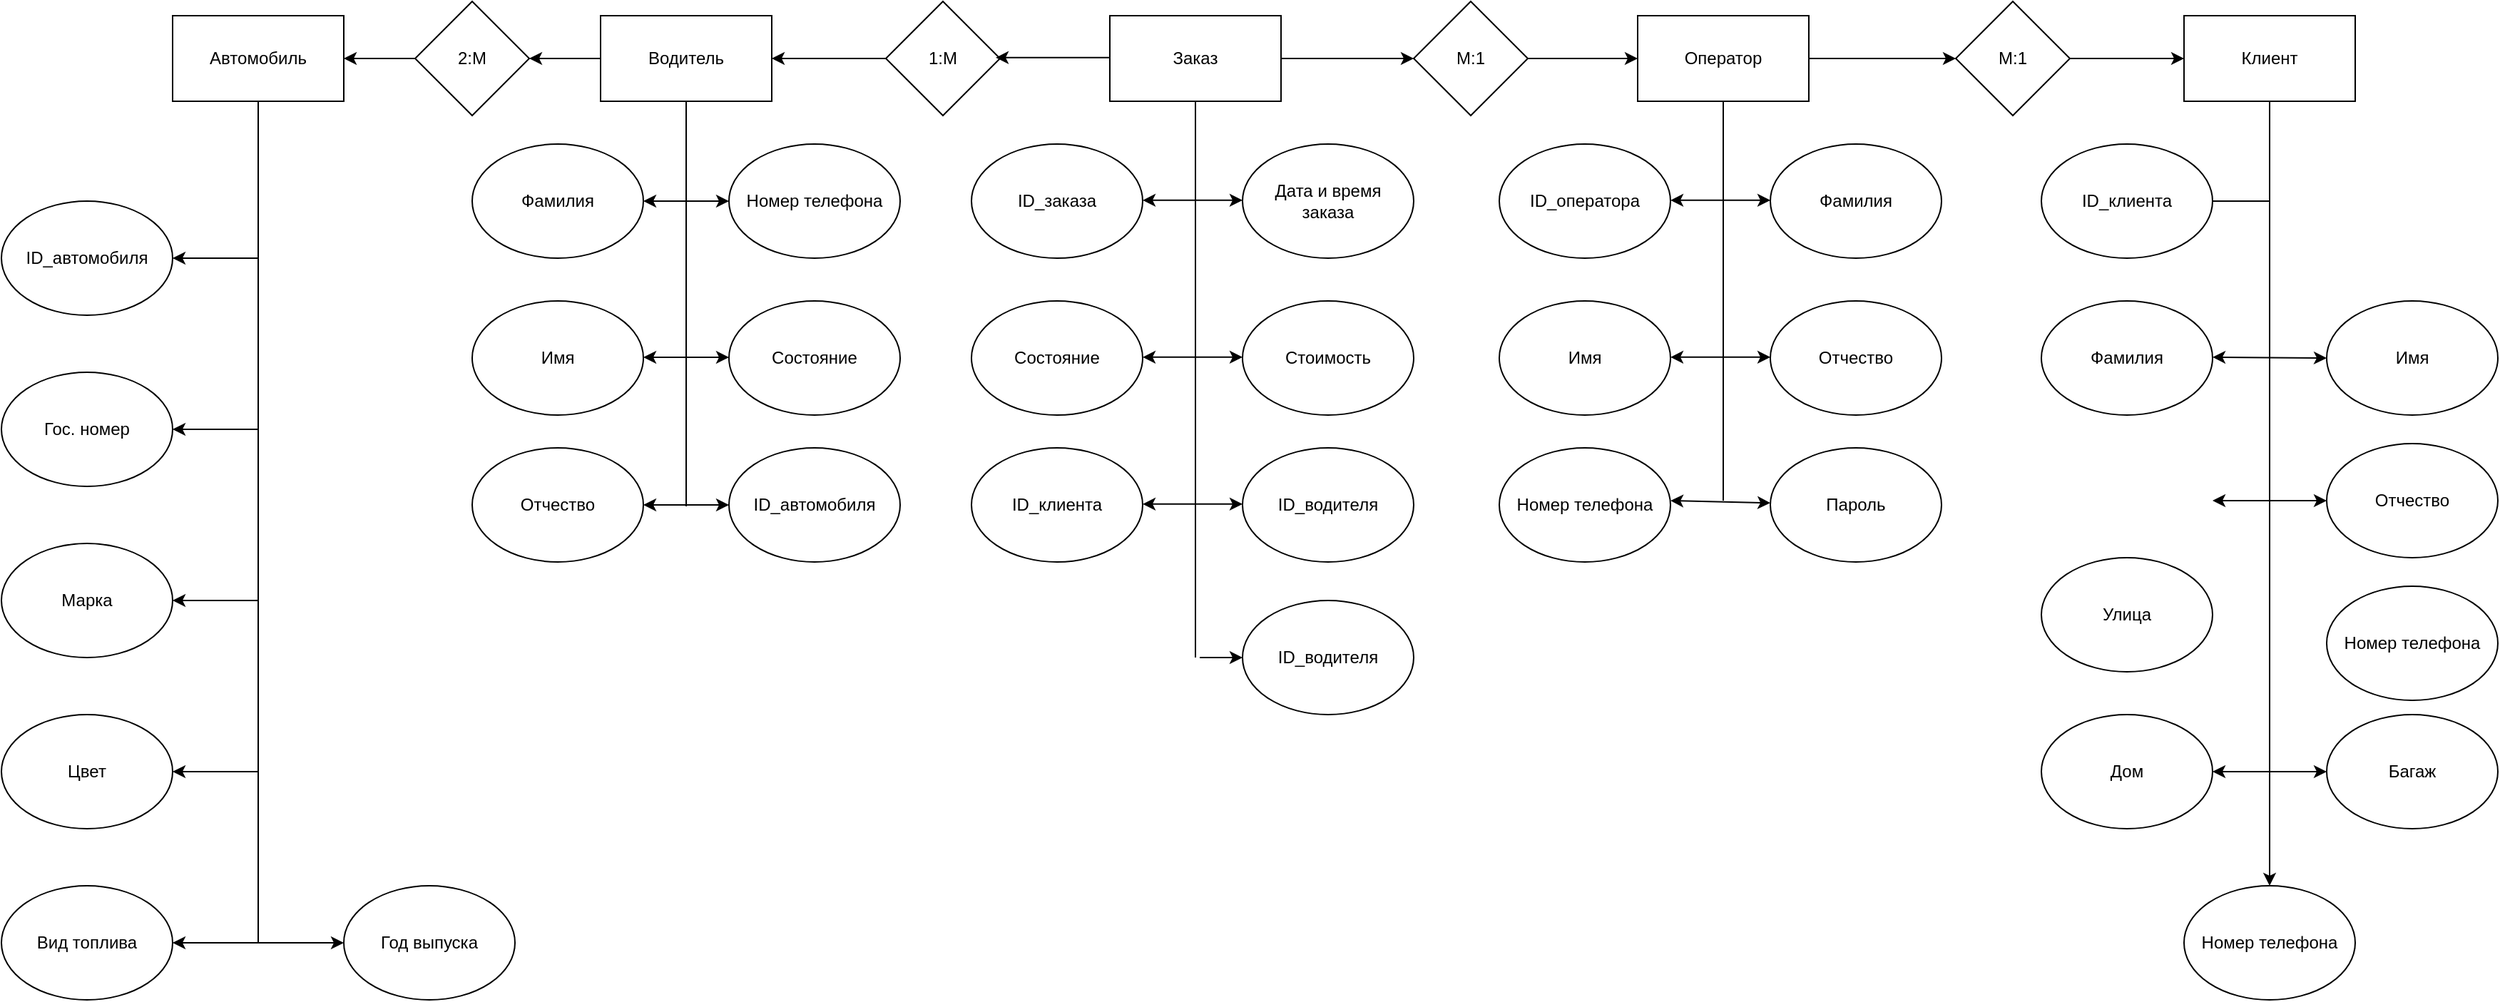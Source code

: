 <mxfile version="17.4.2" type="github">
  <diagram id="wJs7uezQoKORum_-_IQa" name="Page-1">
    <mxGraphModel dx="1422" dy="818" grid="1" gridSize="10" guides="1" tooltips="1" connect="1" arrows="1" fold="1" page="1" pageScale="1" pageWidth="2336" pageHeight="1654" math="0" shadow="0">
      <root>
        <mxCell id="0" />
        <mxCell id="1" parent="0" />
        <mxCell id="5lQl1Uw1KeCLuTtpGHMp-9" style="edgeStyle=orthogonalEdgeStyle;rounded=0;orthogonalLoop=1;jettySize=auto;html=1;exitX=0.5;exitY=1;exitDx=0;exitDy=0;entryX=0;entryY=0.5;entryDx=0;entryDy=0;" parent="1" source="5lQl1Uw1KeCLuTtpGHMp-1" target="5lQl1Uw1KeCLuTtpGHMp-8" edge="1">
          <mxGeometry relative="1" as="geometry">
            <mxPoint x="230" y="720" as="targetPoint" />
            <Array as="points">
              <mxPoint x="230" y="720" />
            </Array>
          </mxGeometry>
        </mxCell>
        <mxCell id="5lQl1Uw1KeCLuTtpGHMp-1" value="Автомобиль" style="rounded=0;whiteSpace=wrap;html=1;shadow=0;" parent="1" vertex="1">
          <mxGeometry x="170" y="70" width="120" height="60" as="geometry" />
        </mxCell>
        <mxCell id="5lQl1Uw1KeCLuTtpGHMp-2" value="ID_автомобиля" style="ellipse;whiteSpace=wrap;html=1;shadow=0;" parent="1" vertex="1">
          <mxGeometry x="50" y="200" width="120" height="80" as="geometry" />
        </mxCell>
        <mxCell id="5lQl1Uw1KeCLuTtpGHMp-4" value="Гос. номер" style="ellipse;whiteSpace=wrap;html=1;shadow=0;" parent="1" vertex="1">
          <mxGeometry x="50" y="320" width="120" height="80" as="geometry" />
        </mxCell>
        <mxCell id="5lQl1Uw1KeCLuTtpGHMp-5" value="Марка" style="ellipse;whiteSpace=wrap;html=1;shadow=0;" parent="1" vertex="1">
          <mxGeometry x="50" y="440" width="120" height="80" as="geometry" />
        </mxCell>
        <mxCell id="5lQl1Uw1KeCLuTtpGHMp-6" value="Цвет" style="ellipse;whiteSpace=wrap;html=1;shadow=0;" parent="1" vertex="1">
          <mxGeometry x="50" y="560" width="120" height="80" as="geometry" />
        </mxCell>
        <mxCell id="5lQl1Uw1KeCLuTtpGHMp-7" value="Вид топлива" style="ellipse;whiteSpace=wrap;html=1;shadow=0;" parent="1" vertex="1">
          <mxGeometry x="50" y="680" width="120" height="80" as="geometry" />
        </mxCell>
        <mxCell id="5lQl1Uw1KeCLuTtpGHMp-8" value="Год выпуска" style="ellipse;whiteSpace=wrap;html=1;shadow=0;" parent="1" vertex="1">
          <mxGeometry x="290" y="680" width="120" height="80" as="geometry" />
        </mxCell>
        <mxCell id="5lQl1Uw1KeCLuTtpGHMp-10" value="" style="endArrow=classic;html=1;rounded=0;entryX=1;entryY=0.5;entryDx=0;entryDy=0;" parent="1" target="5lQl1Uw1KeCLuTtpGHMp-7" edge="1">
          <mxGeometry width="50" height="50" relative="1" as="geometry">
            <mxPoint x="230" y="720" as="sourcePoint" />
            <mxPoint x="250" y="520" as="targetPoint" />
          </mxGeometry>
        </mxCell>
        <mxCell id="5lQl1Uw1KeCLuTtpGHMp-11" value="" style="endArrow=classic;html=1;rounded=0;entryX=1;entryY=0.5;entryDx=0;entryDy=0;" parent="1" target="5lQl1Uw1KeCLuTtpGHMp-6" edge="1">
          <mxGeometry width="50" height="50" relative="1" as="geometry">
            <mxPoint x="230" y="600" as="sourcePoint" />
            <mxPoint x="250" y="430" as="targetPoint" />
          </mxGeometry>
        </mxCell>
        <mxCell id="5lQl1Uw1KeCLuTtpGHMp-12" value="" style="endArrow=classic;html=1;rounded=0;entryX=1;entryY=0.5;entryDx=0;entryDy=0;" parent="1" target="5lQl1Uw1KeCLuTtpGHMp-5" edge="1">
          <mxGeometry width="50" height="50" relative="1" as="geometry">
            <mxPoint x="230" y="480" as="sourcePoint" />
            <mxPoint x="250" y="430" as="targetPoint" />
          </mxGeometry>
        </mxCell>
        <mxCell id="5lQl1Uw1KeCLuTtpGHMp-13" value="" style="endArrow=classic;html=1;rounded=0;entryX=1;entryY=0.5;entryDx=0;entryDy=0;" parent="1" target="5lQl1Uw1KeCLuTtpGHMp-4" edge="1">
          <mxGeometry width="50" height="50" relative="1" as="geometry">
            <mxPoint x="230" y="360" as="sourcePoint" />
            <mxPoint x="250" y="310" as="targetPoint" />
          </mxGeometry>
        </mxCell>
        <mxCell id="5lQl1Uw1KeCLuTtpGHMp-14" value="" style="endArrow=classic;html=1;rounded=0;entryX=1;entryY=0.5;entryDx=0;entryDy=0;" parent="1" target="5lQl1Uw1KeCLuTtpGHMp-2" edge="1">
          <mxGeometry width="50" height="50" relative="1" as="geometry">
            <mxPoint x="230" y="240" as="sourcePoint" />
            <mxPoint x="250" y="310" as="targetPoint" />
          </mxGeometry>
        </mxCell>
        <mxCell id="5lQl1Uw1KeCLuTtpGHMp-16" value="" style="edgeStyle=orthogonalEdgeStyle;rounded=0;orthogonalLoop=1;jettySize=auto;html=1;" parent="1" source="5lQl1Uw1KeCLuTtpGHMp-15" target="5lQl1Uw1KeCLuTtpGHMp-1" edge="1">
          <mxGeometry relative="1" as="geometry" />
        </mxCell>
        <mxCell id="5lQl1Uw1KeCLuTtpGHMp-15" value="2:М" style="rhombus;whiteSpace=wrap;html=1;shadow=0;" parent="1" vertex="1">
          <mxGeometry x="340" y="60" width="80" height="80" as="geometry" />
        </mxCell>
        <mxCell id="5lQl1Uw1KeCLuTtpGHMp-18" value="" style="edgeStyle=orthogonalEdgeStyle;rounded=0;orthogonalLoop=1;jettySize=auto;html=1;" parent="1" source="5lQl1Uw1KeCLuTtpGHMp-17" target="5lQl1Uw1KeCLuTtpGHMp-15" edge="1">
          <mxGeometry relative="1" as="geometry" />
        </mxCell>
        <mxCell id="5lQl1Uw1KeCLuTtpGHMp-17" value="Водитель" style="rounded=0;whiteSpace=wrap;html=1;shadow=0;" parent="1" vertex="1">
          <mxGeometry x="470" y="70" width="120" height="60" as="geometry" />
        </mxCell>
        <mxCell id="5lQl1Uw1KeCLuTtpGHMp-19" value="Фамилия" style="ellipse;whiteSpace=wrap;html=1;shadow=0;" parent="1" vertex="1">
          <mxGeometry x="380" y="160" width="120" height="80" as="geometry" />
        </mxCell>
        <mxCell id="5lQl1Uw1KeCLuTtpGHMp-20" value="Имя" style="ellipse;whiteSpace=wrap;html=1;shadow=0;" parent="1" vertex="1">
          <mxGeometry x="380" y="270" width="120" height="80" as="geometry" />
        </mxCell>
        <mxCell id="5lQl1Uw1KeCLuTtpGHMp-21" value="Отчество" style="ellipse;whiteSpace=wrap;html=1;shadow=0;" parent="1" vertex="1">
          <mxGeometry x="380" y="373" width="120" height="80" as="geometry" />
        </mxCell>
        <mxCell id="5lQl1Uw1KeCLuTtpGHMp-22" value="Номер телефона" style="ellipse;whiteSpace=wrap;html=1;shadow=0;" parent="1" vertex="1">
          <mxGeometry x="560" y="160" width="120" height="80" as="geometry" />
        </mxCell>
        <mxCell id="5lQl1Uw1KeCLuTtpGHMp-23" value="Состояние" style="ellipse;whiteSpace=wrap;html=1;shadow=0;" parent="1" vertex="1">
          <mxGeometry x="560" y="270" width="120" height="80" as="geometry" />
        </mxCell>
        <mxCell id="5lQl1Uw1KeCLuTtpGHMp-24" value="ID_автомобиля" style="ellipse;whiteSpace=wrap;html=1;shadow=0;" parent="1" vertex="1">
          <mxGeometry x="560" y="373" width="120" height="80" as="geometry" />
        </mxCell>
        <mxCell id="5lQl1Uw1KeCLuTtpGHMp-26" value="" style="endArrow=classic;startArrow=classic;html=1;rounded=0;entryX=0;entryY=0.5;entryDx=0;entryDy=0;exitX=1;exitY=0.5;exitDx=0;exitDy=0;" parent="1" source="5lQl1Uw1KeCLuTtpGHMp-19" target="5lQl1Uw1KeCLuTtpGHMp-22" edge="1">
          <mxGeometry width="50" height="50" relative="1" as="geometry">
            <mxPoint x="505" y="225" as="sourcePoint" />
            <mxPoint x="555" y="175" as="targetPoint" />
          </mxGeometry>
        </mxCell>
        <mxCell id="5lQl1Uw1KeCLuTtpGHMp-27" value="" style="endArrow=classic;startArrow=classic;html=1;rounded=0;entryX=0;entryY=0.5;entryDx=0;entryDy=0;exitX=1;exitY=0.5;exitDx=0;exitDy=0;" parent="1" edge="1">
          <mxGeometry width="50" height="50" relative="1" as="geometry">
            <mxPoint x="500" y="309.5" as="sourcePoint" />
            <mxPoint x="560" y="309.5" as="targetPoint" />
          </mxGeometry>
        </mxCell>
        <mxCell id="5lQl1Uw1KeCLuTtpGHMp-28" value="" style="endArrow=classic;startArrow=classic;html=1;rounded=0;entryX=0;entryY=0.5;entryDx=0;entryDy=0;exitX=1;exitY=0.5;exitDx=0;exitDy=0;" parent="1" edge="1">
          <mxGeometry width="50" height="50" relative="1" as="geometry">
            <mxPoint x="500" y="413" as="sourcePoint" />
            <mxPoint x="560" y="413" as="targetPoint" />
          </mxGeometry>
        </mxCell>
        <mxCell id="5lQl1Uw1KeCLuTtpGHMp-29" value="" style="endArrow=none;html=1;rounded=0;entryX=0.5;entryY=1;entryDx=0;entryDy=0;" parent="1" target="5lQl1Uw1KeCLuTtpGHMp-17" edge="1">
          <mxGeometry width="50" height="50" relative="1" as="geometry">
            <mxPoint x="530" y="414" as="sourcePoint" />
            <mxPoint x="580" y="364" as="targetPoint" />
          </mxGeometry>
        </mxCell>
        <mxCell id="5lQl1Uw1KeCLuTtpGHMp-30" value="1:М" style="rhombus;whiteSpace=wrap;html=1;shadow=0;" parent="1" vertex="1">
          <mxGeometry x="670" y="60" width="80" height="80" as="geometry" />
        </mxCell>
        <mxCell id="5lQl1Uw1KeCLuTtpGHMp-32" value="Заказ" style="rounded=0;whiteSpace=wrap;html=1;shadow=0;" parent="1" vertex="1">
          <mxGeometry x="827" y="70" width="120" height="60" as="geometry" />
        </mxCell>
        <mxCell id="5lQl1Uw1KeCLuTtpGHMp-36" value="ID_заказа" style="ellipse;whiteSpace=wrap;html=1;shadow=0;" parent="1" vertex="1">
          <mxGeometry x="730" y="160" width="120" height="80" as="geometry" />
        </mxCell>
        <mxCell id="5lQl1Uw1KeCLuTtpGHMp-37" value="Состояние" style="ellipse;whiteSpace=wrap;html=1;shadow=0;" parent="1" vertex="1">
          <mxGeometry x="730" y="270" width="120" height="80" as="geometry" />
        </mxCell>
        <mxCell id="5lQl1Uw1KeCLuTtpGHMp-38" value="Номер телефона" style="ellipse;whiteSpace=wrap;html=1;shadow=0;" parent="1" vertex="1">
          <mxGeometry x="1580" y="680" width="120" height="80" as="geometry" />
        </mxCell>
        <mxCell id="5lQl1Uw1KeCLuTtpGHMp-39" value="Улица" style="ellipse;whiteSpace=wrap;html=1;shadow=0;" parent="1" vertex="1">
          <mxGeometry x="1480" y="450" width="120" height="80" as="geometry" />
        </mxCell>
        <mxCell id="5lQl1Uw1KeCLuTtpGHMp-40" value="Дом" style="ellipse;whiteSpace=wrap;html=1;shadow=0;" parent="1" vertex="1">
          <mxGeometry x="1480" y="560" width="120" height="80" as="geometry" />
        </mxCell>
        <mxCell id="5lQl1Uw1KeCLuTtpGHMp-41" value="Багаж" style="ellipse;whiteSpace=wrap;html=1;shadow=0;" parent="1" vertex="1">
          <mxGeometry x="1680" y="560" width="120" height="80" as="geometry" />
        </mxCell>
        <mxCell id="5lQl1Uw1KeCLuTtpGHMp-42" value="Стоимость" style="ellipse;whiteSpace=wrap;html=1;shadow=0;" parent="1" vertex="1">
          <mxGeometry x="920" y="270" width="120" height="80" as="geometry" />
        </mxCell>
        <mxCell id="5lQl1Uw1KeCLuTtpGHMp-43" value="ID_водителя" style="ellipse;whiteSpace=wrap;html=1;shadow=0;" parent="1" vertex="1">
          <mxGeometry x="920" y="373" width="120" height="80" as="geometry" />
        </mxCell>
        <mxCell id="5lQl1Uw1KeCLuTtpGHMp-44" value="ID_водителя" style="ellipse;whiteSpace=wrap;html=1;shadow=0;" parent="1" vertex="1">
          <mxGeometry x="920" y="480" width="120" height="80" as="geometry" />
        </mxCell>
        <mxCell id="5lQl1Uw1KeCLuTtpGHMp-46" value="Дата и время &lt;br&gt;заказа" style="ellipse;whiteSpace=wrap;html=1;shadow=0;" parent="1" vertex="1">
          <mxGeometry x="920" y="160" width="120" height="80" as="geometry" />
        </mxCell>
        <mxCell id="5lQl1Uw1KeCLuTtpGHMp-48" value="" style="endArrow=none;html=1;rounded=0;entryX=0.5;entryY=1;entryDx=0;entryDy=0;" parent="1" target="5lQl1Uw1KeCLuTtpGHMp-32" edge="1">
          <mxGeometry width="50" height="50" relative="1" as="geometry">
            <mxPoint x="887" y="520" as="sourcePoint" />
            <mxPoint x="970" y="380" as="targetPoint" />
          </mxGeometry>
        </mxCell>
        <mxCell id="5lQl1Uw1KeCLuTtpGHMp-49" value="" style="endArrow=classic;startArrow=classic;html=1;rounded=0;exitX=1;exitY=0.5;exitDx=0;exitDy=0;entryX=0;entryY=0.5;entryDx=0;entryDy=0;" parent="1" source="5lQl1Uw1KeCLuTtpGHMp-40" target="5lQl1Uw1KeCLuTtpGHMp-41" edge="1">
          <mxGeometry width="50" height="50" relative="1" as="geometry">
            <mxPoint x="1620" y="520" as="sourcePoint" />
            <mxPoint x="1680" y="520" as="targetPoint" />
          </mxGeometry>
        </mxCell>
        <mxCell id="5lQl1Uw1KeCLuTtpGHMp-51" value="" style="endArrow=classic;startArrow=classic;html=1;rounded=0;exitX=1;exitY=0.5;exitDx=0;exitDy=0;entryX=0;entryY=0.5;entryDx=0;entryDy=0;" parent="1" edge="1">
          <mxGeometry width="50" height="50" relative="1" as="geometry">
            <mxPoint x="850.0" y="412.41" as="sourcePoint" />
            <mxPoint x="920.0" y="412.41" as="targetPoint" />
          </mxGeometry>
        </mxCell>
        <mxCell id="5lQl1Uw1KeCLuTtpGHMp-52" value="" style="endArrow=classic;startArrow=classic;html=1;rounded=0;exitX=1;exitY=0.5;exitDx=0;exitDy=0;entryX=0;entryY=0.5;entryDx=0;entryDy=0;" parent="1" edge="1">
          <mxGeometry width="50" height="50" relative="1" as="geometry">
            <mxPoint x="850.0" y="309.41" as="sourcePoint" />
            <mxPoint x="920.0" y="309.41" as="targetPoint" />
          </mxGeometry>
        </mxCell>
        <mxCell id="5lQl1Uw1KeCLuTtpGHMp-53" value="" style="endArrow=classic;startArrow=classic;html=1;rounded=0;exitX=1;exitY=0.5;exitDx=0;exitDy=0;entryX=0;entryY=0.5;entryDx=0;entryDy=0;" parent="1" edge="1">
          <mxGeometry width="50" height="50" relative="1" as="geometry">
            <mxPoint x="850.0" y="199.41" as="sourcePoint" />
            <mxPoint x="920.0" y="199.41" as="targetPoint" />
          </mxGeometry>
        </mxCell>
        <mxCell id="5lQl1Uw1KeCLuTtpGHMp-54" style="edgeStyle=orthogonalEdgeStyle;rounded=0;orthogonalLoop=1;jettySize=auto;html=1;exitX=1;exitY=0.5;exitDx=0;exitDy=0;entryX=0;entryY=0.5;entryDx=0;entryDy=0;" parent="1" source="5lQl1Uw1KeCLuTtpGHMp-55" target="5lQl1Uw1KeCLuTtpGHMp-56" edge="1">
          <mxGeometry relative="1" as="geometry" />
        </mxCell>
        <mxCell id="5lQl1Uw1KeCLuTtpGHMp-55" value="М:1" style="rhombus;whiteSpace=wrap;html=1;shadow=0;" parent="1" vertex="1">
          <mxGeometry x="1040" y="60" width="80" height="80" as="geometry" />
        </mxCell>
        <mxCell id="5lQl1Uw1KeCLuTtpGHMp-56" value="Оператор" style="rounded=0;whiteSpace=wrap;html=1;shadow=0;" parent="1" vertex="1">
          <mxGeometry x="1197" y="70" width="120" height="60" as="geometry" />
        </mxCell>
        <mxCell id="5lQl1Uw1KeCLuTtpGHMp-57" value="ID_оператора" style="ellipse;whiteSpace=wrap;html=1;shadow=0;" parent="1" vertex="1">
          <mxGeometry x="1100" y="160" width="120" height="80" as="geometry" />
        </mxCell>
        <mxCell id="5lQl1Uw1KeCLuTtpGHMp-58" value="Имя" style="ellipse;whiteSpace=wrap;html=1;shadow=0;" parent="1" vertex="1">
          <mxGeometry x="1100" y="270" width="120" height="80" as="geometry" />
        </mxCell>
        <mxCell id="5lQl1Uw1KeCLuTtpGHMp-59" value="Номер телефона" style="ellipse;whiteSpace=wrap;html=1;shadow=0;" parent="1" vertex="1">
          <mxGeometry x="1100" y="373" width="120" height="80" as="geometry" />
        </mxCell>
        <mxCell id="5lQl1Uw1KeCLuTtpGHMp-62" value="Отчество" style="ellipse;whiteSpace=wrap;html=1;shadow=0;" parent="1" vertex="1">
          <mxGeometry x="1290" y="270" width="120" height="80" as="geometry" />
        </mxCell>
        <mxCell id="5lQl1Uw1KeCLuTtpGHMp-63" value="Пароль" style="ellipse;whiteSpace=wrap;html=1;shadow=0;" parent="1" vertex="1">
          <mxGeometry x="1290" y="373" width="120" height="80" as="geometry" />
        </mxCell>
        <mxCell id="5lQl1Uw1KeCLuTtpGHMp-66" value="Фамилия" style="ellipse;whiteSpace=wrap;html=1;shadow=0;" parent="1" vertex="1">
          <mxGeometry x="1290" y="160" width="120" height="80" as="geometry" />
        </mxCell>
        <mxCell id="5lQl1Uw1KeCLuTtpGHMp-71" value="" style="endArrow=classic;startArrow=classic;html=1;rounded=0;exitX=1;exitY=0.5;exitDx=0;exitDy=0;entryX=0;entryY=0.5;entryDx=0;entryDy=0;" parent="1" edge="1">
          <mxGeometry width="50" height="50" relative="1" as="geometry">
            <mxPoint x="1220" y="309.41" as="sourcePoint" />
            <mxPoint x="1290.0" y="309.41" as="targetPoint" />
          </mxGeometry>
        </mxCell>
        <mxCell id="5lQl1Uw1KeCLuTtpGHMp-72" value="" style="endArrow=classic;startArrow=classic;html=1;rounded=0;exitX=1;exitY=0.5;exitDx=0;exitDy=0;entryX=0;entryY=0.5;entryDx=0;entryDy=0;" parent="1" edge="1">
          <mxGeometry width="50" height="50" relative="1" as="geometry">
            <mxPoint x="1220" y="199.41" as="sourcePoint" />
            <mxPoint x="1290.0" y="199.41" as="targetPoint" />
          </mxGeometry>
        </mxCell>
        <mxCell id="5lQl1Uw1KeCLuTtpGHMp-73" value="" style="endArrow=classic;html=1;rounded=0;exitX=1;exitY=0.5;exitDx=0;exitDy=0;entryX=0;entryY=0.5;entryDx=0;entryDy=0;" parent="1" source="5lQl1Uw1KeCLuTtpGHMp-32" target="5lQl1Uw1KeCLuTtpGHMp-55" edge="1">
          <mxGeometry width="50" height="50" relative="1" as="geometry">
            <mxPoint x="1130" y="300" as="sourcePoint" />
            <mxPoint x="1180" y="250" as="targetPoint" />
          </mxGeometry>
        </mxCell>
        <mxCell id="5lQl1Uw1KeCLuTtpGHMp-75" value="" style="endArrow=none;html=1;rounded=0;entryX=0.5;entryY=1;entryDx=0;entryDy=0;" parent="1" target="5lQl1Uw1KeCLuTtpGHMp-56" edge="1">
          <mxGeometry width="50" height="50" relative="1" as="geometry">
            <mxPoint x="1257" y="410" as="sourcePoint" />
            <mxPoint x="1350" y="360" as="targetPoint" />
          </mxGeometry>
        </mxCell>
        <mxCell id="5lQl1Uw1KeCLuTtpGHMp-76" value="" style="endArrow=classic;startArrow=classic;html=1;rounded=0;" parent="1" target="5lQl1Uw1KeCLuTtpGHMp-63" edge="1">
          <mxGeometry width="50" height="50" relative="1" as="geometry">
            <mxPoint x="1220" y="410" as="sourcePoint" />
            <mxPoint x="1270" y="360" as="targetPoint" />
          </mxGeometry>
        </mxCell>
        <mxCell id="5lQl1Uw1KeCLuTtpGHMp-77" value="" style="endArrow=classic;html=1;rounded=0;exitX=0;exitY=0.5;exitDx=0;exitDy=0;entryX=1;entryY=0.5;entryDx=0;entryDy=0;" parent="1" source="5lQl1Uw1KeCLuTtpGHMp-30" target="5lQl1Uw1KeCLuTtpGHMp-17" edge="1">
          <mxGeometry width="50" height="50" relative="1" as="geometry">
            <mxPoint x="780" y="270" as="sourcePoint" />
            <mxPoint x="830" y="220" as="targetPoint" />
          </mxGeometry>
        </mxCell>
        <mxCell id="5lQl1Uw1KeCLuTtpGHMp-78" value="" style="endArrow=classic;html=1;rounded=0;exitX=0;exitY=0.5;exitDx=0;exitDy=0;entryX=1;entryY=0.5;entryDx=0;entryDy=0;" parent="1" edge="1">
          <mxGeometry width="50" height="50" relative="1" as="geometry">
            <mxPoint x="827" y="99.41" as="sourcePoint" />
            <mxPoint x="747" y="99.41" as="targetPoint" />
          </mxGeometry>
        </mxCell>
        <mxCell id="meRYUjHHzLRyodwDLkzw-1" style="edgeStyle=orthogonalEdgeStyle;rounded=0;orthogonalLoop=1;jettySize=auto;html=1;exitX=1;exitY=0.5;exitDx=0;exitDy=0;entryX=0;entryY=0.5;entryDx=0;entryDy=0;" edge="1" parent="1" source="meRYUjHHzLRyodwDLkzw-2" target="meRYUjHHzLRyodwDLkzw-3">
          <mxGeometry relative="1" as="geometry" />
        </mxCell>
        <mxCell id="meRYUjHHzLRyodwDLkzw-2" value="М:1" style="rhombus;whiteSpace=wrap;html=1;shadow=0;" vertex="1" parent="1">
          <mxGeometry x="1420" y="60" width="80" height="80" as="geometry" />
        </mxCell>
        <mxCell id="meRYUjHHzLRyodwDLkzw-3" value="Клиент" style="rounded=0;whiteSpace=wrap;html=1;shadow=0;" vertex="1" parent="1">
          <mxGeometry x="1580" y="70" width="120" height="60" as="geometry" />
        </mxCell>
        <mxCell id="meRYUjHHzLRyodwDLkzw-4" value="ID_клиента" style="ellipse;whiteSpace=wrap;html=1;shadow=0;" vertex="1" parent="1">
          <mxGeometry x="1480" y="160" width="120" height="80" as="geometry" />
        </mxCell>
        <mxCell id="meRYUjHHzLRyodwDLkzw-5" value="Имя" style="ellipse;whiteSpace=wrap;html=1;shadow=0;" vertex="1" parent="1">
          <mxGeometry x="1680" y="270" width="120" height="80" as="geometry" />
        </mxCell>
        <mxCell id="meRYUjHHzLRyodwDLkzw-6" value="Номер телефона" style="ellipse;whiteSpace=wrap;html=1;shadow=0;" vertex="1" parent="1">
          <mxGeometry x="1680" y="470" width="120" height="80" as="geometry" />
        </mxCell>
        <mxCell id="meRYUjHHzLRyodwDLkzw-7" value="Отчество" style="ellipse;whiteSpace=wrap;html=1;shadow=0;" vertex="1" parent="1">
          <mxGeometry x="1680" y="370" width="120" height="80" as="geometry" />
        </mxCell>
        <mxCell id="meRYUjHHzLRyodwDLkzw-9" value="Фамилия" style="ellipse;whiteSpace=wrap;html=1;shadow=0;" vertex="1" parent="1">
          <mxGeometry x="1480" y="270" width="120" height="80" as="geometry" />
        </mxCell>
        <mxCell id="meRYUjHHzLRyodwDLkzw-10" value="" style="endArrow=classic;startArrow=classic;html=1;rounded=0;exitX=1;exitY=0.5;exitDx=0;exitDy=0;entryX=0;entryY=0.5;entryDx=0;entryDy=0;" edge="1" parent="1" target="meRYUjHHzLRyodwDLkzw-5">
          <mxGeometry width="50" height="50" relative="1" as="geometry">
            <mxPoint x="1600" y="309.41" as="sourcePoint" />
            <mxPoint x="1670.0" y="309.41" as="targetPoint" />
          </mxGeometry>
        </mxCell>
        <mxCell id="meRYUjHHzLRyodwDLkzw-12" value="" style="endArrow=none;html=1;rounded=0;entryX=0.5;entryY=1;entryDx=0;entryDy=0;" edge="1" parent="1" target="meRYUjHHzLRyodwDLkzw-3">
          <mxGeometry width="50" height="50" relative="1" as="geometry">
            <mxPoint x="1640" y="410" as="sourcePoint" />
            <mxPoint x="1730" y="360" as="targetPoint" />
          </mxGeometry>
        </mxCell>
        <mxCell id="meRYUjHHzLRyodwDLkzw-13" value="" style="endArrow=classic;startArrow=classic;html=1;rounded=0;entryX=0;entryY=0.5;entryDx=0;entryDy=0;" edge="1" parent="1" target="meRYUjHHzLRyodwDLkzw-7">
          <mxGeometry width="50" height="50" relative="1" as="geometry">
            <mxPoint x="1600" y="410" as="sourcePoint" />
            <mxPoint x="1670" y="410" as="targetPoint" />
          </mxGeometry>
        </mxCell>
        <mxCell id="meRYUjHHzLRyodwDLkzw-14" style="edgeStyle=orthogonalEdgeStyle;rounded=0;orthogonalLoop=1;jettySize=auto;html=1;exitX=1;exitY=0.5;exitDx=0;exitDy=0;entryX=0;entryY=0.5;entryDx=0;entryDy=0;" edge="1" parent="1" source="5lQl1Uw1KeCLuTtpGHMp-56" target="meRYUjHHzLRyodwDLkzw-2">
          <mxGeometry relative="1" as="geometry">
            <mxPoint x="1130" y="110" as="sourcePoint" />
            <mxPoint x="1207" y="110" as="targetPoint" />
          </mxGeometry>
        </mxCell>
        <mxCell id="meRYUjHHzLRyodwDLkzw-15" value="" style="endArrow=none;html=1;rounded=0;" edge="1" parent="1">
          <mxGeometry width="50" height="50" relative="1" as="geometry">
            <mxPoint x="1640" y="520" as="sourcePoint" />
            <mxPoint x="1640" y="410" as="targetPoint" />
          </mxGeometry>
        </mxCell>
        <mxCell id="meRYUjHHzLRyodwDLkzw-16" value="" style="endArrow=classic;html=1;rounded=0;entryX=0.5;entryY=0;entryDx=0;entryDy=0;" edge="1" parent="1" target="5lQl1Uw1KeCLuTtpGHMp-38">
          <mxGeometry width="50" height="50" relative="1" as="geometry">
            <mxPoint x="1640" y="520" as="sourcePoint" />
            <mxPoint x="1640" y="600" as="targetPoint" />
          </mxGeometry>
        </mxCell>
        <mxCell id="meRYUjHHzLRyodwDLkzw-17" value="ID_клиента" style="ellipse;whiteSpace=wrap;html=1;shadow=0;" vertex="1" parent="1">
          <mxGeometry x="730" y="373" width="120" height="80" as="geometry" />
        </mxCell>
        <mxCell id="meRYUjHHzLRyodwDLkzw-18" value="" style="endArrow=classic;html=1;rounded=0;entryX=0;entryY=0.5;entryDx=0;entryDy=0;" edge="1" parent="1" target="5lQl1Uw1KeCLuTtpGHMp-44">
          <mxGeometry width="50" height="50" relative="1" as="geometry">
            <mxPoint x="890" y="520" as="sourcePoint" />
            <mxPoint x="1250" y="320" as="targetPoint" />
          </mxGeometry>
        </mxCell>
        <mxCell id="meRYUjHHzLRyodwDLkzw-19" value="" style="endArrow=none;html=1;rounded=0;exitX=1;exitY=0.5;exitDx=0;exitDy=0;" edge="1" parent="1" source="meRYUjHHzLRyodwDLkzw-4">
          <mxGeometry width="50" height="50" relative="1" as="geometry">
            <mxPoint x="1630" y="470" as="sourcePoint" />
            <mxPoint x="1640" y="200" as="targetPoint" />
          </mxGeometry>
        </mxCell>
      </root>
    </mxGraphModel>
  </diagram>
</mxfile>
